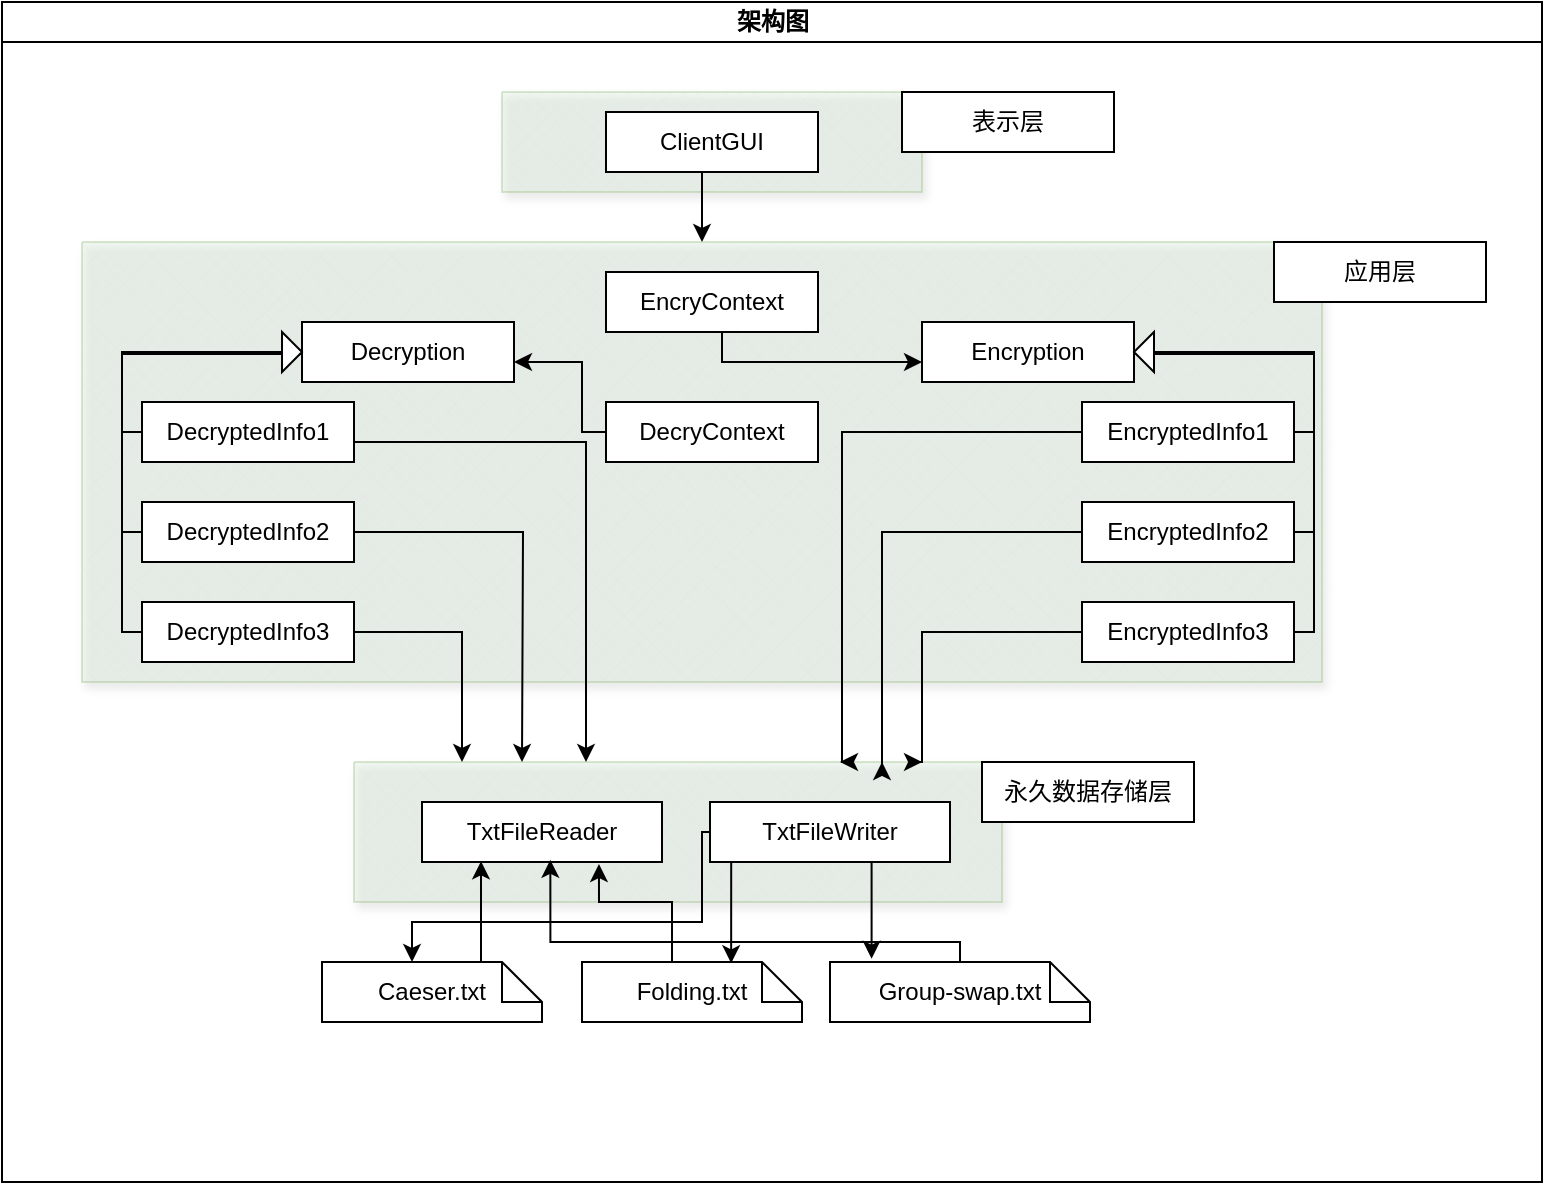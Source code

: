 <mxfile version="20.6.0" type="github">
  <diagram id="prtHgNgQTEPvFCAcTncT" name="Page-1">
    <mxGraphModel dx="841" dy="474" grid="1" gridSize="10" guides="1" tooltips="1" connect="1" arrows="1" fold="1" page="1" pageScale="1" pageWidth="827" pageHeight="1169" math="0" shadow="0">
      <root>
        <mxCell id="0" />
        <mxCell id="1" parent="0" />
        <mxCell id="dNxyNK7c78bLwvsdeMH5-11" value="架构图" style="swimlane;html=1;startSize=20;horizontal=1;containerType=tree;glass=0;" parent="1" vertex="1">
          <mxGeometry y="80" width="770" height="590" as="geometry" />
        </mxCell>
        <mxCell id="KY7ZWKqjEoNIar2-q5og-3" value="" style="verticalLabelPosition=bottom;verticalAlign=top;html=1;shape=mxgraph.basic.patternFillRect;fillStyle=diagGrid;step=5;fillStrokeWidth=0.2;fillStrokeColor=#dddddd;opacity=30;shadow=1;fillColor=#d5e8d4;strokeColor=#82b366;sketch=0;" parent="dNxyNK7c78bLwvsdeMH5-11" vertex="1">
          <mxGeometry x="250" y="45" width="210" height="50" as="geometry" />
        </mxCell>
        <mxCell id="KY7ZWKqjEoNIar2-q5og-84" style="edgeStyle=orthogonalEdgeStyle;rounded=0;orthogonalLoop=1;jettySize=auto;html=1;exitX=0.5;exitY=1;exitDx=0;exitDy=0;entryX=0.5;entryY=0;entryDx=0;entryDy=0;entryPerimeter=0;endSize=6;" parent="dNxyNK7c78bLwvsdeMH5-11" source="KY7ZWKqjEoNIar2-q5og-6" target="KY7ZWKqjEoNIar2-q5og-9" edge="1">
          <mxGeometry relative="1" as="geometry" />
        </mxCell>
        <mxCell id="KY7ZWKqjEoNIar2-q5og-6" value="ClientGUI" style="rounded=0;whiteSpace=wrap;html=1;shadow=0;" parent="dNxyNK7c78bLwvsdeMH5-11" vertex="1">
          <mxGeometry x="302" y="55" width="106" height="30" as="geometry" />
        </mxCell>
        <mxCell id="KY7ZWKqjEoNIar2-q5og-8" value="" style="verticalLabelPosition=bottom;verticalAlign=top;html=1;shape=mxgraph.basic.patternFillRect;fillStyle=diagGrid;step=5;fillStrokeWidth=0.2;fillStrokeColor=#dddddd;opacity=30;shadow=1;fillColor=#d5e8d4;strokeColor=#82b366;sketch=0;" parent="dNxyNK7c78bLwvsdeMH5-11" vertex="1">
          <mxGeometry x="176" y="380" width="324" height="70" as="geometry" />
        </mxCell>
        <mxCell id="KY7ZWKqjEoNIar2-q5og-9" value="" style="verticalLabelPosition=bottom;verticalAlign=top;html=1;shape=mxgraph.basic.patternFillRect;fillStyle=diagGrid;step=5;fillStrokeWidth=0.2;fillStrokeColor=#dddddd;opacity=30;shadow=1;fillColor=#d5e8d4;strokeColor=#82b366;sketch=0;" parent="dNxyNK7c78bLwvsdeMH5-11" vertex="1">
          <mxGeometry x="40" y="120" width="620" height="220" as="geometry" />
        </mxCell>
        <mxCell id="KY7ZWKqjEoNIar2-q5og-83" style="edgeStyle=orthogonalEdgeStyle;rounded=0;orthogonalLoop=1;jettySize=auto;html=1;exitX=1;exitY=0.5;exitDx=0;exitDy=0;endSize=6;" parent="dNxyNK7c78bLwvsdeMH5-11" source="KY7ZWKqjEoNIar2-q5og-11" target="KY7ZWKqjEoNIar2-q5og-12" edge="1">
          <mxGeometry relative="1" as="geometry">
            <Array as="points">
              <mxPoint x="360" y="150" />
              <mxPoint x="360" y="180" />
            </Array>
          </mxGeometry>
        </mxCell>
        <mxCell id="KY7ZWKqjEoNIar2-q5og-11" value="EncryContext" style="rounded=0;whiteSpace=wrap;html=1;shadow=0;" parent="dNxyNK7c78bLwvsdeMH5-11" vertex="1">
          <mxGeometry x="302" y="135" width="106" height="30" as="geometry" />
        </mxCell>
        <mxCell id="KY7ZWKqjEoNIar2-q5og-12" value="Encryption" style="rounded=0;whiteSpace=wrap;html=1;shadow=0;" parent="dNxyNK7c78bLwvsdeMH5-11" vertex="1">
          <mxGeometry x="460" y="160" width="106" height="30" as="geometry" />
        </mxCell>
        <mxCell id="KY7ZWKqjEoNIar2-q5og-17" value="Decryption" style="rounded=0;whiteSpace=wrap;html=1;shadow=0;" parent="dNxyNK7c78bLwvsdeMH5-11" vertex="1">
          <mxGeometry x="150" y="160" width="106" height="30" as="geometry" />
        </mxCell>
        <mxCell id="KY7ZWKqjEoNIar2-q5og-64" style="edgeStyle=orthogonalEdgeStyle;rounded=0;orthogonalLoop=1;jettySize=auto;html=1;exitX=0;exitY=0.5;exitDx=0;exitDy=0;endSize=6;" parent="dNxyNK7c78bLwvsdeMH5-11" source="KY7ZWKqjEoNIar2-q5og-19" target="KY7ZWKqjEoNIar2-q5og-17" edge="1">
          <mxGeometry relative="1" as="geometry">
            <Array as="points">
              <mxPoint x="60" y="265" />
              <mxPoint x="60" y="176" />
            </Array>
          </mxGeometry>
        </mxCell>
        <mxCell id="KY7ZWKqjEoNIar2-q5og-86" style="edgeStyle=orthogonalEdgeStyle;rounded=0;orthogonalLoop=1;jettySize=auto;html=1;exitX=1;exitY=0.5;exitDx=0;exitDy=0;endSize=6;" parent="dNxyNK7c78bLwvsdeMH5-11" source="KY7ZWKqjEoNIar2-q5og-19" edge="1">
          <mxGeometry relative="1" as="geometry">
            <mxPoint x="260" y="380" as="targetPoint" />
          </mxGeometry>
        </mxCell>
        <mxCell id="KY7ZWKqjEoNIar2-q5og-19" value="DecryptedInfo2" style="rounded=0;whiteSpace=wrap;html=1;shadow=0;" parent="dNxyNK7c78bLwvsdeMH5-11" vertex="1">
          <mxGeometry x="70" y="250" width="106" height="30" as="geometry" />
        </mxCell>
        <mxCell id="KY7ZWKqjEoNIar2-q5og-65" style="edgeStyle=orthogonalEdgeStyle;rounded=0;orthogonalLoop=1;jettySize=auto;html=1;exitX=0;exitY=0.5;exitDx=0;exitDy=0;endSize=6;" parent="dNxyNK7c78bLwvsdeMH5-11" source="KY7ZWKqjEoNIar2-q5og-20" target="KY7ZWKqjEoNIar2-q5og-17" edge="1">
          <mxGeometry relative="1" as="geometry">
            <mxPoint x="140" y="174" as="targetPoint" />
            <Array as="points">
              <mxPoint x="60" y="315" />
              <mxPoint x="60" y="175" />
            </Array>
          </mxGeometry>
        </mxCell>
        <mxCell id="KY7ZWKqjEoNIar2-q5og-85" style="edgeStyle=orthogonalEdgeStyle;rounded=0;orthogonalLoop=1;jettySize=auto;html=1;exitX=1;exitY=0.5;exitDx=0;exitDy=0;endSize=6;" parent="dNxyNK7c78bLwvsdeMH5-11" source="KY7ZWKqjEoNIar2-q5og-20" edge="1">
          <mxGeometry relative="1" as="geometry">
            <mxPoint x="230" y="380" as="targetPoint" />
            <Array as="points">
              <mxPoint x="230" y="315" />
            </Array>
          </mxGeometry>
        </mxCell>
        <mxCell id="KY7ZWKqjEoNIar2-q5og-20" value="DecryptedInfo3" style="rounded=0;whiteSpace=wrap;html=1;shadow=0;" parent="dNxyNK7c78bLwvsdeMH5-11" vertex="1">
          <mxGeometry x="70" y="300" width="106" height="30" as="geometry" />
        </mxCell>
        <mxCell id="KY7ZWKqjEoNIar2-q5og-91" style="edgeStyle=orthogonalEdgeStyle;rounded=0;orthogonalLoop=1;jettySize=auto;html=1;exitX=0.608;exitY=0.63;exitDx=0;exitDy=0;endSize=6;exitPerimeter=0;entryX=0.678;entryY=0.022;entryDx=0;entryDy=0;entryPerimeter=0;" parent="dNxyNK7c78bLwvsdeMH5-11" source="KY7ZWKqjEoNIar2-q5og-8" target="KY7ZWKqjEoNIar2-q5og-22" edge="1">
          <mxGeometry relative="1" as="geometry">
            <mxPoint x="210" y="470" as="targetPoint" />
            <Array as="points">
              <mxPoint x="373" y="420" />
              <mxPoint x="365" y="420" />
            </Array>
          </mxGeometry>
        </mxCell>
        <mxCell id="KY7ZWKqjEoNIar2-q5og-92" style="edgeStyle=orthogonalEdgeStyle;rounded=0;orthogonalLoop=1;jettySize=auto;html=1;exitX=0.819;exitY=0.689;exitDx=0;exitDy=0;entryX=0.16;entryY=-0.055;entryDx=0;entryDy=0;entryPerimeter=0;endSize=6;exitPerimeter=0;" parent="dNxyNK7c78bLwvsdeMH5-11" source="KY7ZWKqjEoNIar2-q5og-8" target="KY7ZWKqjEoNIar2-q5og-25" edge="1">
          <mxGeometry relative="1" as="geometry">
            <Array as="points">
              <mxPoint x="441" y="430" />
              <mxPoint x="435" y="430" />
            </Array>
          </mxGeometry>
        </mxCell>
        <mxCell id="KY7ZWKqjEoNIar2-q5og-21" value="TxtFileReader" style="rounded=0;whiteSpace=wrap;html=1;shadow=0;" parent="dNxyNK7c78bLwvsdeMH5-11" vertex="1">
          <mxGeometry x="210" y="400" width="120" height="30" as="geometry" />
        </mxCell>
        <mxCell id="KY7ZWKqjEoNIar2-q5og-68" style="edgeStyle=orthogonalEdgeStyle;rounded=0;orthogonalLoop=1;jettySize=auto;html=1;exitX=0;exitY=0.5;exitDx=0;exitDy=0;endSize=6;" parent="dNxyNK7c78bLwvsdeMH5-11" source="KY7ZWKqjEoNIar2-q5og-18" target="KY7ZWKqjEoNIar2-q5og-17" edge="1">
          <mxGeometry relative="1" as="geometry">
            <Array as="points">
              <mxPoint x="60" y="215" />
              <mxPoint x="60" y="175" />
            </Array>
          </mxGeometry>
        </mxCell>
        <mxCell id="KY7ZWKqjEoNIar2-q5og-87" style="edgeStyle=orthogonalEdgeStyle;rounded=0;orthogonalLoop=1;jettySize=auto;html=1;exitX=1;exitY=0.5;exitDx=0;exitDy=0;endSize=6;" parent="dNxyNK7c78bLwvsdeMH5-11" source="KY7ZWKqjEoNIar2-q5og-18" edge="1">
          <mxGeometry relative="1" as="geometry">
            <mxPoint x="292" y="380" as="targetPoint" />
            <Array as="points">
              <mxPoint x="176" y="220" />
              <mxPoint x="292" y="220" />
            </Array>
          </mxGeometry>
        </mxCell>
        <mxCell id="KY7ZWKqjEoNIar2-q5og-18" value="DecryptedInfo1" style="rounded=0;whiteSpace=wrap;html=1;shadow=0;" parent="dNxyNK7c78bLwvsdeMH5-11" vertex="1">
          <mxGeometry x="70" y="200" width="106" height="30" as="geometry" />
        </mxCell>
        <mxCell id="C2_VJEGOXutcOc4gkoZi-6" style="edgeStyle=orthogonalEdgeStyle;rounded=0;orthogonalLoop=1;jettySize=auto;html=1;exitX=0;exitY=0;exitDx=45;exitDy=0;exitPerimeter=0;entryX=0.378;entryY=0.729;entryDx=0;entryDy=0;entryPerimeter=0;" edge="1" parent="dNxyNK7c78bLwvsdeMH5-11" source="KY7ZWKqjEoNIar2-q5og-22" target="KY7ZWKqjEoNIar2-q5og-8">
          <mxGeometry relative="1" as="geometry">
            <Array as="points">
              <mxPoint x="335" y="450" />
              <mxPoint x="299" y="450" />
            </Array>
          </mxGeometry>
        </mxCell>
        <mxCell id="KY7ZWKqjEoNIar2-q5og-22" value="Folding.txt" style="shape=note;size=20;whiteSpace=wrap;html=1;shadow=0;sketch=0;" parent="dNxyNK7c78bLwvsdeMH5-11" vertex="1">
          <mxGeometry x="290" y="480" width="110" height="30" as="geometry" />
        </mxCell>
        <mxCell id="C2_VJEGOXutcOc4gkoZi-7" style="edgeStyle=orthogonalEdgeStyle;rounded=0;orthogonalLoop=1;jettySize=auto;html=1;exitX=0.5;exitY=0;exitDx=0;exitDy=0;exitPerimeter=0;entryX=0.303;entryY=0.699;entryDx=0;entryDy=0;entryPerimeter=0;" edge="1" parent="dNxyNK7c78bLwvsdeMH5-11" source="KY7ZWKqjEoNIar2-q5og-25" target="KY7ZWKqjEoNIar2-q5og-8">
          <mxGeometry relative="1" as="geometry">
            <Array as="points">
              <mxPoint x="479" y="470" />
              <mxPoint x="274" y="470" />
            </Array>
          </mxGeometry>
        </mxCell>
        <mxCell id="KY7ZWKqjEoNIar2-q5og-25" value="Group-swap.txt" style="shape=note;size=20;whiteSpace=wrap;html=1;shadow=0;sketch=0;" parent="dNxyNK7c78bLwvsdeMH5-11" vertex="1">
          <mxGeometry x="414" y="480" width="130" height="30" as="geometry" />
        </mxCell>
        <mxCell id="KY7ZWKqjEoNIar2-q5og-26" value="表示层" style="rounded=0;whiteSpace=wrap;html=1;shadow=0;" parent="dNxyNK7c78bLwvsdeMH5-11" vertex="1">
          <mxGeometry x="450" y="45" width="106" height="30" as="geometry" />
        </mxCell>
        <mxCell id="KY7ZWKqjEoNIar2-q5og-27" value="应用层" style="rounded=0;whiteSpace=wrap;html=1;shadow=0;" parent="dNxyNK7c78bLwvsdeMH5-11" vertex="1">
          <mxGeometry x="636" y="120" width="106" height="30" as="geometry" />
        </mxCell>
        <mxCell id="KY7ZWKqjEoNIar2-q5og-28" value="永久数据存储层" style="rounded=0;whiteSpace=wrap;html=1;shadow=0;" parent="dNxyNK7c78bLwvsdeMH5-11" vertex="1">
          <mxGeometry x="490" y="380" width="106" height="30" as="geometry" />
        </mxCell>
        <mxCell id="KY7ZWKqjEoNIar2-q5og-59" value="" style="endArrow=none;html=1;rounded=0;endSize=6;edgeStyle=orthogonalEdgeStyle;" parent="dNxyNK7c78bLwvsdeMH5-11" target="KY7ZWKqjEoNIar2-q5og-17" edge="1">
          <mxGeometry width="50" height="50" relative="1" as="geometry">
            <mxPoint x="60" y="220" as="sourcePoint" />
            <mxPoint x="290" y="210" as="targetPoint" />
            <Array as="points">
              <mxPoint x="60" y="175" />
            </Array>
          </mxGeometry>
        </mxCell>
        <mxCell id="KY7ZWKqjEoNIar2-q5og-48" value="" style="triangle;whiteSpace=wrap;html=1;shadow=0;sketch=0;" parent="dNxyNK7c78bLwvsdeMH5-11" vertex="1">
          <mxGeometry x="140" y="165" width="10" height="20" as="geometry" />
        </mxCell>
        <mxCell id="KY7ZWKqjEoNIar2-q5og-77" value="" style="group;flipH=1;flipV=0;" parent="dNxyNK7c78bLwvsdeMH5-11" vertex="1" connectable="0">
          <mxGeometry x="540" y="165" width="116" height="165" as="geometry" />
        </mxCell>
        <mxCell id="KY7ZWKqjEoNIar2-q5og-69" style="edgeStyle=orthogonalEdgeStyle;rounded=0;orthogonalLoop=1;jettySize=auto;html=1;exitX=0;exitY=0.5;exitDx=0;exitDy=0;endSize=6;" parent="KY7ZWKqjEoNIar2-q5og-77" source="KY7ZWKqjEoNIar2-q5og-70" edge="1">
          <mxGeometry relative="1" as="geometry">
            <mxPoint x="26" y="11.029" as="targetPoint" />
            <Array as="points">
              <mxPoint x="116" y="100" />
              <mxPoint x="116" y="11" />
            </Array>
          </mxGeometry>
        </mxCell>
        <mxCell id="KY7ZWKqjEoNIar2-q5og-70" value="EncryptedInfo2" style="rounded=0;whiteSpace=wrap;html=1;shadow=0;" parent="KY7ZWKqjEoNIar2-q5og-77" vertex="1">
          <mxGeometry y="85" width="106" height="30" as="geometry" />
        </mxCell>
        <mxCell id="KY7ZWKqjEoNIar2-q5og-71" style="edgeStyle=orthogonalEdgeStyle;rounded=0;orthogonalLoop=1;jettySize=auto;html=1;exitX=0;exitY=0.5;exitDx=0;exitDy=0;endSize=6;" parent="KY7ZWKqjEoNIar2-q5og-77" source="KY7ZWKqjEoNIar2-q5og-72" edge="1">
          <mxGeometry relative="1" as="geometry">
            <mxPoint x="26" y="10" as="targetPoint" />
            <Array as="points">
              <mxPoint x="116" y="150" />
              <mxPoint x="116" y="10" />
            </Array>
          </mxGeometry>
        </mxCell>
        <mxCell id="KY7ZWKqjEoNIar2-q5og-72" value="EncryptedInfo3" style="rounded=0;whiteSpace=wrap;html=1;shadow=0;" parent="KY7ZWKqjEoNIar2-q5og-77" vertex="1">
          <mxGeometry y="135" width="106" height="30" as="geometry" />
        </mxCell>
        <mxCell id="KY7ZWKqjEoNIar2-q5og-73" style="edgeStyle=orthogonalEdgeStyle;rounded=0;orthogonalLoop=1;jettySize=auto;html=1;exitX=0;exitY=0.5;exitDx=0;exitDy=0;endSize=6;" parent="KY7ZWKqjEoNIar2-q5og-77" source="KY7ZWKqjEoNIar2-q5og-74" edge="1">
          <mxGeometry relative="1" as="geometry">
            <mxPoint x="26" y="10" as="targetPoint" />
            <Array as="points">
              <mxPoint x="116" y="50" />
              <mxPoint x="116" y="10" />
            </Array>
          </mxGeometry>
        </mxCell>
        <mxCell id="KY7ZWKqjEoNIar2-q5og-74" value="EncryptedInfo1" style="rounded=0;whiteSpace=wrap;html=1;shadow=0;" parent="KY7ZWKqjEoNIar2-q5og-77" vertex="1">
          <mxGeometry y="35" width="106" height="30" as="geometry" />
        </mxCell>
        <mxCell id="KY7ZWKqjEoNIar2-q5og-75" value="" style="endArrow=none;html=1;rounded=0;endSize=6;edgeStyle=orthogonalEdgeStyle;" parent="KY7ZWKqjEoNIar2-q5og-77" edge="1">
          <mxGeometry width="50" height="50" relative="1" as="geometry">
            <mxPoint x="116" y="55" as="sourcePoint" />
            <mxPoint x="26" y="10" as="targetPoint" />
            <Array as="points">
              <mxPoint x="116" y="10" />
            </Array>
          </mxGeometry>
        </mxCell>
        <mxCell id="KY7ZWKqjEoNIar2-q5og-76" value="" style="triangle;whiteSpace=wrap;html=1;shadow=0;sketch=0;direction=west;" parent="KY7ZWKqjEoNIar2-q5og-77" vertex="1">
          <mxGeometry x="26" width="10" height="20" as="geometry" />
        </mxCell>
        <mxCell id="KY7ZWKqjEoNIar2-q5og-82" style="edgeStyle=orthogonalEdgeStyle;rounded=0;orthogonalLoop=1;jettySize=auto;html=1;exitX=0;exitY=0.5;exitDx=0;exitDy=0;endSize=6;" parent="dNxyNK7c78bLwvsdeMH5-11" source="KY7ZWKqjEoNIar2-q5og-78" target="KY7ZWKqjEoNIar2-q5og-17" edge="1">
          <mxGeometry relative="1" as="geometry">
            <Array as="points">
              <mxPoint x="290" y="215" />
              <mxPoint x="290" y="180" />
            </Array>
          </mxGeometry>
        </mxCell>
        <mxCell id="KY7ZWKqjEoNIar2-q5og-78" value="DecryContext" style="rounded=0;whiteSpace=wrap;html=1;shadow=0;" parent="dNxyNK7c78bLwvsdeMH5-11" vertex="1">
          <mxGeometry x="302" y="200" width="106" height="30" as="geometry" />
        </mxCell>
        <mxCell id="C2_VJEGOXutcOc4gkoZi-4" style="edgeStyle=orthogonalEdgeStyle;rounded=0;orthogonalLoop=1;jettySize=auto;html=1;exitX=0;exitY=0.5;exitDx=0;exitDy=0;entryX=0;entryY=0;entryDx=45;entryDy=0;entryPerimeter=0;" edge="1" parent="dNxyNK7c78bLwvsdeMH5-11" source="KY7ZWKqjEoNIar2-q5og-80" target="C2_VJEGOXutcOc4gkoZi-1">
          <mxGeometry relative="1" as="geometry">
            <Array as="points">
              <mxPoint x="350" y="415" />
              <mxPoint x="350" y="460" />
              <mxPoint x="205" y="460" />
            </Array>
          </mxGeometry>
        </mxCell>
        <mxCell id="KY7ZWKqjEoNIar2-q5og-80" value="TxtFileWriter" style="rounded=0;whiteSpace=wrap;html=1;shadow=0;" parent="dNxyNK7c78bLwvsdeMH5-11" vertex="1">
          <mxGeometry x="354" y="400" width="120" height="30" as="geometry" />
        </mxCell>
        <mxCell id="KY7ZWKqjEoNIar2-q5og-88" style="edgeStyle=orthogonalEdgeStyle;rounded=0;orthogonalLoop=1;jettySize=auto;html=1;exitX=0;exitY=0.5;exitDx=0;exitDy=0;endSize=6;entryX=0.75;entryY=0;entryDx=0;entryDy=0;entryPerimeter=0;" parent="dNxyNK7c78bLwvsdeMH5-11" source="KY7ZWKqjEoNIar2-q5og-74" target="KY7ZWKqjEoNIar2-q5og-8" edge="1">
          <mxGeometry relative="1" as="geometry">
            <mxPoint x="420" y="370" as="targetPoint" />
            <Array as="points">
              <mxPoint x="420" y="215" />
            </Array>
          </mxGeometry>
        </mxCell>
        <mxCell id="KY7ZWKqjEoNIar2-q5og-89" style="edgeStyle=orthogonalEdgeStyle;rounded=0;orthogonalLoop=1;jettySize=auto;html=1;exitX=0;exitY=0.5;exitDx=0;exitDy=0;endSize=6;" parent="dNxyNK7c78bLwvsdeMH5-11" source="KY7ZWKqjEoNIar2-q5og-70" edge="1">
          <mxGeometry relative="1" as="geometry">
            <mxPoint x="440" y="380" as="targetPoint" />
            <Array as="points">
              <mxPoint x="440" y="265" />
              <mxPoint x="440" y="381" />
            </Array>
          </mxGeometry>
        </mxCell>
        <mxCell id="KY7ZWKqjEoNIar2-q5og-90" style="edgeStyle=orthogonalEdgeStyle;rounded=0;orthogonalLoop=1;jettySize=auto;html=1;exitX=0;exitY=0.5;exitDx=0;exitDy=0;endSize=6;" parent="dNxyNK7c78bLwvsdeMH5-11" source="KY7ZWKqjEoNIar2-q5og-72" edge="1">
          <mxGeometry relative="1" as="geometry">
            <mxPoint x="460" y="380" as="targetPoint" />
            <Array as="points">
              <mxPoint x="460" y="315" />
              <mxPoint x="460" y="380" />
              <mxPoint x="459" y="380" />
            </Array>
          </mxGeometry>
        </mxCell>
        <mxCell id="C2_VJEGOXutcOc4gkoZi-5" style="edgeStyle=orthogonalEdgeStyle;rounded=0;orthogonalLoop=1;jettySize=auto;html=1;exitX=0.5;exitY=0;exitDx=0;exitDy=0;exitPerimeter=0;entryX=0.196;entryY=0.709;entryDx=0;entryDy=0;entryPerimeter=0;" edge="1" parent="dNxyNK7c78bLwvsdeMH5-11" source="C2_VJEGOXutcOc4gkoZi-1" target="KY7ZWKqjEoNIar2-q5og-8">
          <mxGeometry relative="1" as="geometry">
            <Array as="points">
              <mxPoint x="240" y="480" />
            </Array>
          </mxGeometry>
        </mxCell>
        <mxCell id="C2_VJEGOXutcOc4gkoZi-1" value="Caeser.txt" style="shape=note;size=20;whiteSpace=wrap;html=1;shadow=0;sketch=0;" vertex="1" parent="dNxyNK7c78bLwvsdeMH5-11">
          <mxGeometry x="160" y="480" width="110" height="30" as="geometry" />
        </mxCell>
      </root>
    </mxGraphModel>
  </diagram>
</mxfile>
